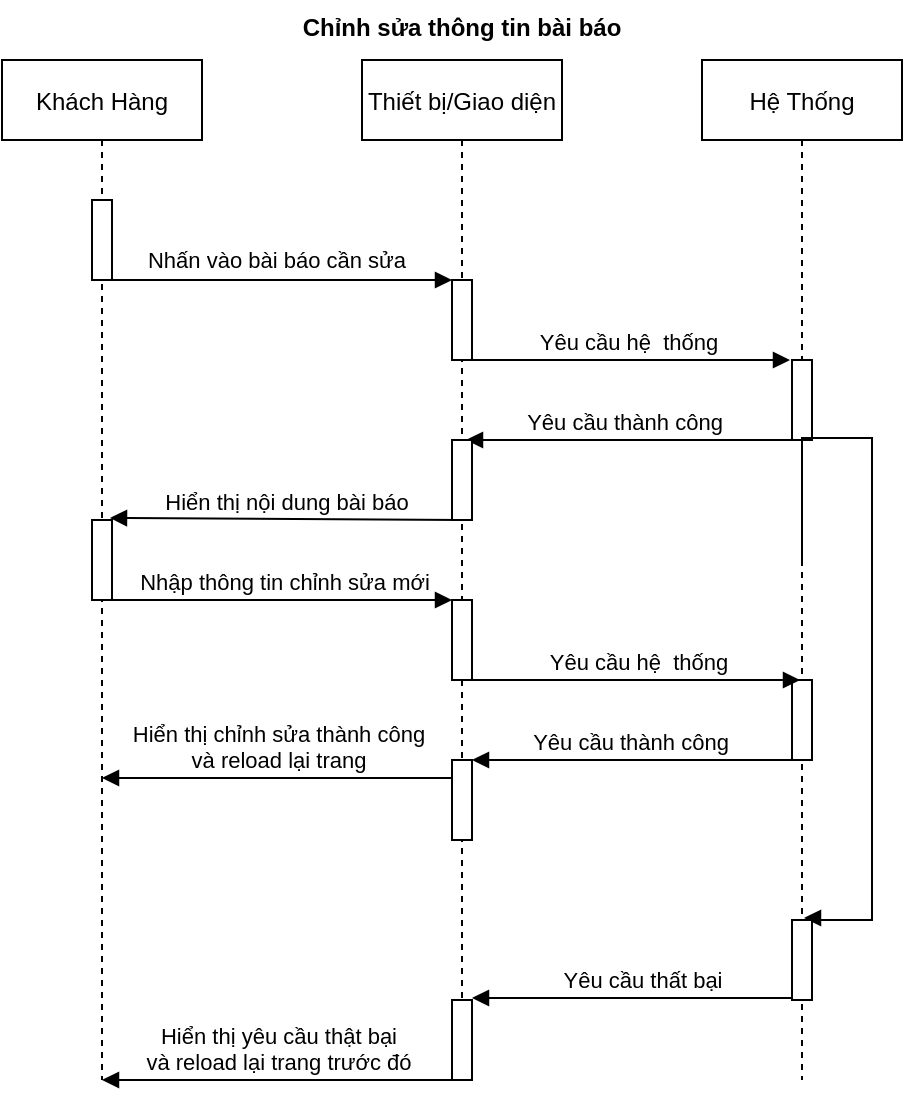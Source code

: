 <mxfile version="14.9.8" type="github">
  <diagram id="kgpKYQtTHZ0yAKxKKP6v" name="Page-1">
    <mxGraphModel dx="1422" dy="794" grid="1" gridSize="10" guides="1" tooltips="1" connect="1" arrows="1" fold="1" page="1" pageScale="1" pageWidth="850" pageHeight="1100" math="0" shadow="0">
      <root>
        <mxCell id="0" />
        <mxCell id="1" parent="0" />
        <mxCell id="Z9TkJOis8kWtVWv2Qnnk-1" value="Khách Hàng" style="shape=umlLifeline;perimeter=lifelinePerimeter;container=1;collapsible=0;recursiveResize=0;rounded=0;shadow=0;strokeWidth=1;" vertex="1" parent="1">
          <mxGeometry x="130" y="90" width="100" height="510" as="geometry" />
        </mxCell>
        <mxCell id="Z9TkJOis8kWtVWv2Qnnk-2" value="" style="points=[];perimeter=orthogonalPerimeter;rounded=0;shadow=0;strokeWidth=1;" vertex="1" parent="Z9TkJOis8kWtVWv2Qnnk-1">
          <mxGeometry x="45" y="70" width="10" height="40" as="geometry" />
        </mxCell>
        <mxCell id="Z9TkJOis8kWtVWv2Qnnk-3" value="Thiết bị/Giao diện" style="shape=umlLifeline;perimeter=lifelinePerimeter;container=1;collapsible=0;recursiveResize=0;rounded=0;shadow=0;strokeWidth=1;" vertex="1" parent="1">
          <mxGeometry x="310" y="90" width="100" height="470" as="geometry" />
        </mxCell>
        <mxCell id="Z9TkJOis8kWtVWv2Qnnk-4" value="" style="points=[];perimeter=orthogonalPerimeter;rounded=0;shadow=0;strokeWidth=1;" vertex="1" parent="Z9TkJOis8kWtVWv2Qnnk-3">
          <mxGeometry x="45" y="110" width="10" height="40" as="geometry" />
        </mxCell>
        <mxCell id="Z9TkJOis8kWtVWv2Qnnk-5" value="Nhấn vào bài báo cần sửa" style="verticalAlign=bottom;endArrow=block;shadow=0;strokeWidth=1;" edge="1" parent="1" source="Z9TkJOis8kWtVWv2Qnnk-2" target="Z9TkJOis8kWtVWv2Qnnk-4">
          <mxGeometry x="-0.029" y="1" relative="1" as="geometry">
            <mxPoint x="285" y="170" as="sourcePoint" />
            <mxPoint x="350" y="200" as="targetPoint" />
            <Array as="points">
              <mxPoint x="290" y="200" />
              <mxPoint x="320" y="200" />
            </Array>
            <mxPoint as="offset" />
          </mxGeometry>
        </mxCell>
        <mxCell id="Z9TkJOis8kWtVWv2Qnnk-6" value="Hệ Thống" style="shape=umlLifeline;perimeter=lifelinePerimeter;container=1;collapsible=0;recursiveResize=0;rounded=0;shadow=0;strokeWidth=1;" vertex="1" parent="1">
          <mxGeometry x="480" y="90" width="100" height="510" as="geometry" />
        </mxCell>
        <mxCell id="Z9TkJOis8kWtVWv2Qnnk-7" value="" style="points=[];perimeter=orthogonalPerimeter;rounded=0;shadow=0;strokeWidth=1;" vertex="1" parent="Z9TkJOis8kWtVWv2Qnnk-6">
          <mxGeometry x="45" y="150" width="10" height="40" as="geometry" />
        </mxCell>
        <mxCell id="Z9TkJOis8kWtVWv2Qnnk-8" value="Yêu cầu hệ&amp;nbsp; thống" style="html=1;verticalAlign=bottom;endArrow=block;entryX=-0.1;entryY=0;entryDx=0;entryDy=0;entryPerimeter=0;exitX=0.5;exitY=1;exitDx=0;exitDy=0;exitPerimeter=0;" edge="1" parent="1" source="Z9TkJOis8kWtVWv2Qnnk-4" target="Z9TkJOis8kWtVWv2Qnnk-7">
          <mxGeometry x="0.006" width="80" relative="1" as="geometry">
            <mxPoint x="355" y="250" as="sourcePoint" />
            <mxPoint x="520" y="250" as="targetPoint" />
            <mxPoint as="offset" />
          </mxGeometry>
        </mxCell>
        <mxCell id="Z9TkJOis8kWtVWv2Qnnk-9" value="Yêu cầu thành công" style="html=1;verticalAlign=bottom;endArrow=block;exitX=0.5;exitY=1;exitDx=0;exitDy=0;exitPerimeter=0;entryX=0.7;entryY=0;entryDx=0;entryDy=0;entryPerimeter=0;" edge="1" parent="1" source="Z9TkJOis8kWtVWv2Qnnk-7" target="Z9TkJOis8kWtVWv2Qnnk-11">
          <mxGeometry x="0.059" width="80" relative="1" as="geometry">
            <mxPoint x="445" y="290" as="sourcePoint" />
            <mxPoint x="360" y="290" as="targetPoint" />
            <mxPoint as="offset" />
          </mxGeometry>
        </mxCell>
        <mxCell id="Z9TkJOis8kWtVWv2Qnnk-10" value="Hiển thị nội dung bài báo" style="html=1;verticalAlign=bottom;endArrow=block;exitX=0.5;exitY=1;exitDx=0;exitDy=0;exitPerimeter=0;" edge="1" parent="1" source="Z9TkJOis8kWtVWv2Qnnk-11">
          <mxGeometry width="80" relative="1" as="geometry">
            <mxPoint x="350" y="330" as="sourcePoint" />
            <mxPoint x="184" y="319" as="targetPoint" />
            <mxPoint as="offset" />
          </mxGeometry>
        </mxCell>
        <mxCell id="Z9TkJOis8kWtVWv2Qnnk-11" value="" style="points=[];perimeter=orthogonalPerimeter;rounded=0;shadow=0;strokeWidth=1;" vertex="1" parent="1">
          <mxGeometry x="355" y="280" width="10" height="40" as="geometry" />
        </mxCell>
        <mxCell id="Z9TkJOis8kWtVWv2Qnnk-12" value="" style="html=1;points=[];perimeter=orthogonalPerimeter;" vertex="1" parent="1">
          <mxGeometry x="525" y="400" width="10" height="40" as="geometry" />
        </mxCell>
        <mxCell id="Z9TkJOis8kWtVWv2Qnnk-13" value="" style="edgeStyle=orthogonalEdgeStyle;html=1;align=left;spacingLeft=2;endArrow=block;rounded=0;exitX=0.5;exitY=0.493;exitDx=0;exitDy=0;exitPerimeter=0;entryX=0.6;entryY=-0.025;entryDx=0;entryDy=0;entryPerimeter=0;" edge="1" parent="1" source="Z9TkJOis8kWtVWv2Qnnk-6" target="Z9TkJOis8kWtVWv2Qnnk-23">
          <mxGeometry y="85" relative="1" as="geometry">
            <mxPoint x="535" y="290" as="sourcePoint" />
            <Array as="points">
              <mxPoint x="530" y="279" />
              <mxPoint x="565" y="279" />
              <mxPoint x="565" y="520" />
              <mxPoint x="535" y="520" />
              <mxPoint x="535" y="519" />
            </Array>
            <mxPoint as="offset" />
            <mxPoint x="536" y="530" as="targetPoint" />
          </mxGeometry>
        </mxCell>
        <mxCell id="Z9TkJOis8kWtVWv2Qnnk-14" value="Yêu cầu thất bại" style="html=1;verticalAlign=bottom;endArrow=block;exitX=0.5;exitY=1;exitDx=0;exitDy=0;exitPerimeter=0;" edge="1" parent="1">
          <mxGeometry width="80" relative="1" as="geometry">
            <mxPoint x="535" y="559" as="sourcePoint" />
            <mxPoint x="365" y="559" as="targetPoint" />
            <mxPoint as="offset" />
          </mxGeometry>
        </mxCell>
        <mxCell id="Z9TkJOis8kWtVWv2Qnnk-15" value="" style="points=[];perimeter=orthogonalPerimeter;rounded=0;shadow=0;strokeWidth=1;" vertex="1" parent="1">
          <mxGeometry x="355" y="440" width="10" height="40" as="geometry" />
        </mxCell>
        <mxCell id="Z9TkJOis8kWtVWv2Qnnk-16" value="Hiển thị chỉnh sửa thành công&lt;br&gt;và reload lại trang" style="html=1;verticalAlign=bottom;endArrow=block;exitX=0.5;exitY=1;exitDx=0;exitDy=0;exitPerimeter=0;" edge="1" parent="1" target="Z9TkJOis8kWtVWv2Qnnk-1">
          <mxGeometry width="80" relative="1" as="geometry">
            <mxPoint x="355" y="449" as="sourcePoint" />
            <mxPoint x="185" y="449" as="targetPoint" />
            <mxPoint as="offset" />
          </mxGeometry>
        </mxCell>
        <mxCell id="Z9TkJOis8kWtVWv2Qnnk-17" value="Chỉnh sửa thông tin bài báo" style="text;align=center;fontStyle=1;verticalAlign=middle;spacingLeft=3;spacingRight=3;strokeColor=none;rotatable=0;points=[[0,0.5],[1,0.5]];portConstraint=eastwest;" vertex="1" parent="1">
          <mxGeometry x="320" y="60" width="80" height="26" as="geometry" />
        </mxCell>
        <mxCell id="Z9TkJOis8kWtVWv2Qnnk-18" value="" style="points=[];perimeter=orthogonalPerimeter;rounded=0;shadow=0;strokeWidth=1;" vertex="1" parent="1">
          <mxGeometry x="175" y="320" width="10" height="40" as="geometry" />
        </mxCell>
        <mxCell id="Z9TkJOis8kWtVWv2Qnnk-19" value="Nhập thông tin chỉnh sửa mới" style="html=1;verticalAlign=bottom;endArrow=block;exitX=0.5;exitY=1;exitDx=0;exitDy=0;exitPerimeter=0;" edge="1" parent="1" target="Z9TkJOis8kWtVWv2Qnnk-20">
          <mxGeometry x="0.006" width="80" relative="1" as="geometry">
            <mxPoint x="185" y="360" as="sourcePoint" />
            <mxPoint x="349" y="360" as="targetPoint" />
            <mxPoint as="offset" />
          </mxGeometry>
        </mxCell>
        <mxCell id="Z9TkJOis8kWtVWv2Qnnk-20" value="" style="points=[];perimeter=orthogonalPerimeter;rounded=0;shadow=0;strokeWidth=1;" vertex="1" parent="1">
          <mxGeometry x="355" y="360" width="10" height="40" as="geometry" />
        </mxCell>
        <mxCell id="Z9TkJOis8kWtVWv2Qnnk-21" value="Yêu cầu hệ&amp;nbsp; thống" style="html=1;verticalAlign=bottom;endArrow=block;entryX=-0.1;entryY=0;entryDx=0;entryDy=0;entryPerimeter=0;exitX=0.5;exitY=1;exitDx=0;exitDy=0;exitPerimeter=0;" edge="1" parent="1">
          <mxGeometry x="0.006" width="80" relative="1" as="geometry">
            <mxPoint x="365" y="400" as="sourcePoint" />
            <mxPoint x="529" y="400" as="targetPoint" />
            <mxPoint as="offset" />
          </mxGeometry>
        </mxCell>
        <mxCell id="Z9TkJOis8kWtVWv2Qnnk-22" value="Yêu cầu thành công" style="html=1;verticalAlign=bottom;endArrow=block;exitX=0.5;exitY=1;exitDx=0;exitDy=0;exitPerimeter=0;entryX=0.7;entryY=0;entryDx=0;entryDy=0;entryPerimeter=0;" edge="1" parent="1">
          <mxGeometry x="0.059" width="80" relative="1" as="geometry">
            <mxPoint x="533" y="440" as="sourcePoint" />
            <mxPoint x="365" y="440" as="targetPoint" />
            <mxPoint as="offset" />
          </mxGeometry>
        </mxCell>
        <mxCell id="Z9TkJOis8kWtVWv2Qnnk-23" value="" style="html=1;points=[];perimeter=orthogonalPerimeter;" vertex="1" parent="1">
          <mxGeometry x="525" y="520" width="10" height="40" as="geometry" />
        </mxCell>
        <mxCell id="Z9TkJOis8kWtVWv2Qnnk-24" value="" style="points=[];perimeter=orthogonalPerimeter;rounded=0;shadow=0;strokeWidth=1;" vertex="1" parent="1">
          <mxGeometry x="355" y="560" width="10" height="40" as="geometry" />
        </mxCell>
        <mxCell id="Z9TkJOis8kWtVWv2Qnnk-25" value="Hiển thị yêu cầu thật bại&lt;br&gt;và reload lại trang trước đó" style="html=1;verticalAlign=bottom;endArrow=block;exitX=0.5;exitY=1;exitDx=0;exitDy=0;exitPerimeter=0;" edge="1" parent="1" target="Z9TkJOis8kWtVWv2Qnnk-1">
          <mxGeometry width="80" relative="1" as="geometry">
            <mxPoint x="355" y="600" as="sourcePoint" />
            <mxPoint x="185" y="600" as="targetPoint" />
            <mxPoint as="offset" />
          </mxGeometry>
        </mxCell>
      </root>
    </mxGraphModel>
  </diagram>
</mxfile>
